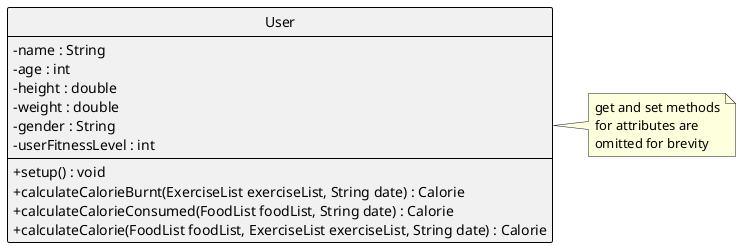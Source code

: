 @startuml
skinparam classAttributeIconSize 0
skinparam Shadowing false
skinparam MinClassWidth 100
skinparam Class {
    BorderThickness 1
    BorderColor #000000
}
hide circle

class User {
    - name : String
    - age : int
    - height : double
    - weight : double
    - gender : String
    - userFitnessLevel : int
    + setup() : void
    + calculateCalorieBurnt(ExerciseList exerciseList, String date) : Calorie
    + calculateCalorieConsumed(FoodList foodList, String date) : Calorie
    + calculateCalorie(FoodList foodList, ExerciseList exerciseList, String date) : Calorie
}


note right
get and set methods
for attributes are
omitted for brevity
end note

@enduml